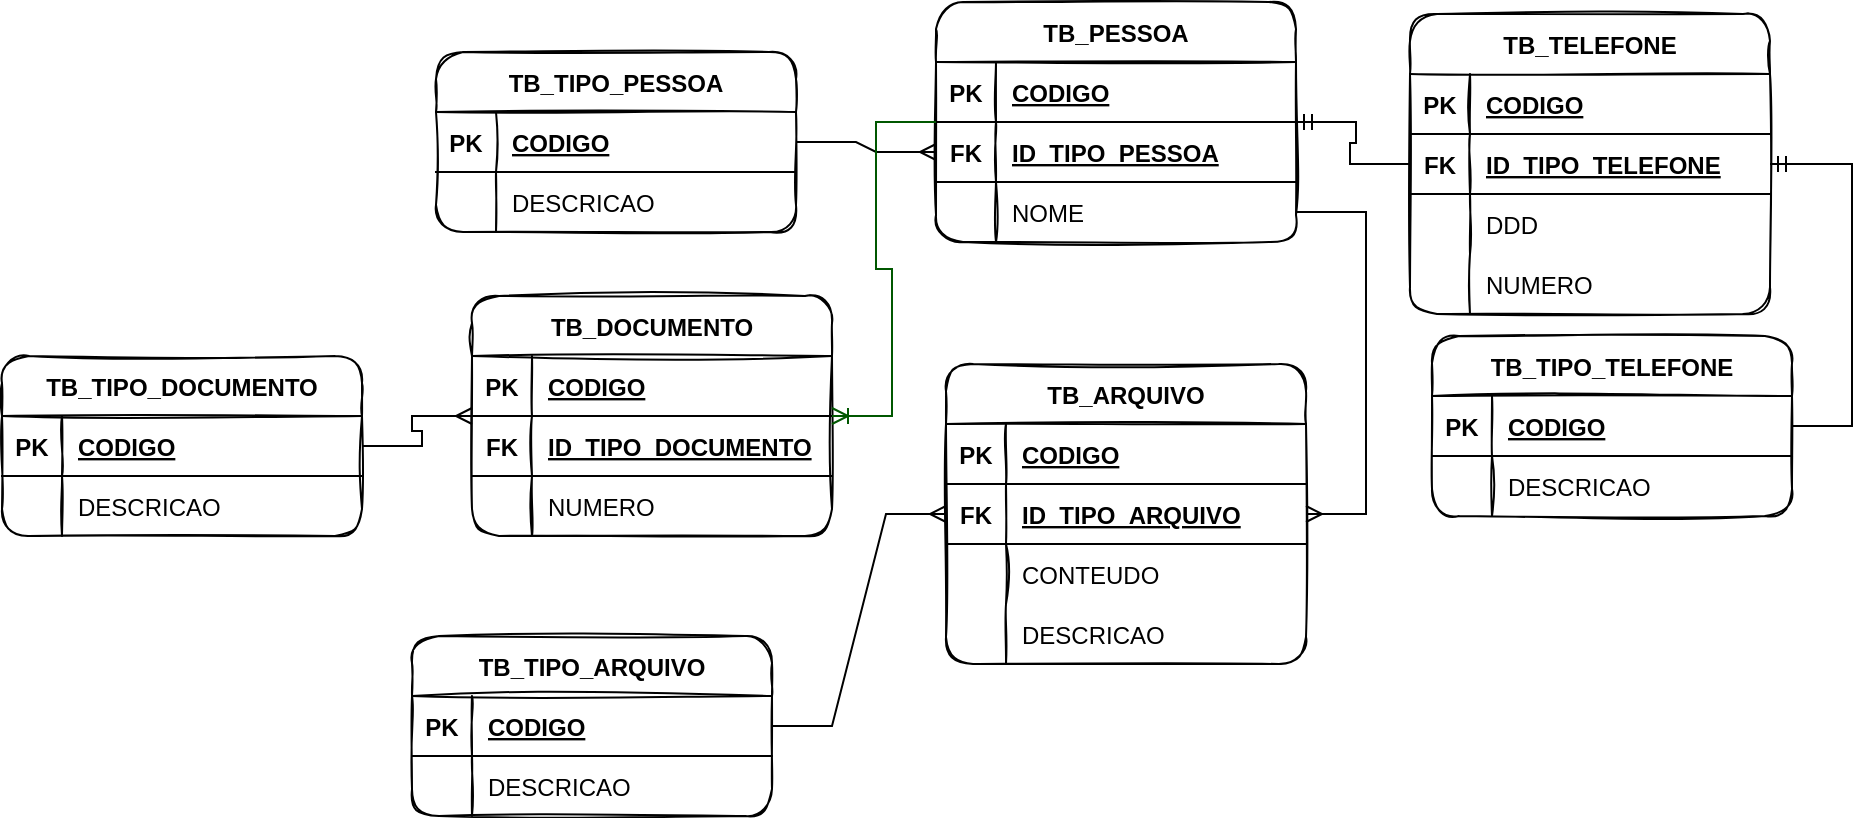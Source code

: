 <mxfile version="20.2.3" type="device"><diagram id="gbdtnGiiOs5wMN8Bx1P-" name="Página-1"><mxGraphModel dx="899" dy="329" grid="0" gridSize="10" guides="1" tooltips="1" connect="1" arrows="1" fold="1" page="0" pageScale="1" pageWidth="827" pageHeight="1169" background="none" math="0" shadow="0"><root><mxCell id="0"/><mxCell id="1" parent="0"/><mxCell id="xlBBFFS-6cM90oyq7cfS-1" value="TB_PESSOA" style="shape=table;startSize=30;container=1;collapsible=1;childLayout=tableLayout;fixedRows=1;rowLines=0;fontStyle=1;align=center;resizeLast=1;gradientColor=none;swimlaneFillColor=none;rounded=1;shadow=0;sketch=1;" parent="1" vertex="1"><mxGeometry x="289" y="20" width="180" height="120" as="geometry"/></mxCell><mxCell id="xlBBFFS-6cM90oyq7cfS-2" value="" style="shape=tableRow;horizontal=0;startSize=0;swimlaneHead=0;swimlaneBody=0;fillColor=none;collapsible=0;dropTarget=0;points=[[0,0.5],[1,0.5]];portConstraint=eastwest;top=0;left=0;right=0;bottom=1;" parent="xlBBFFS-6cM90oyq7cfS-1" vertex="1"><mxGeometry y="30" width="180" height="30" as="geometry"/></mxCell><mxCell id="xlBBFFS-6cM90oyq7cfS-3" value="PK" style="shape=partialRectangle;connectable=0;fillColor=none;top=0;left=0;bottom=0;right=0;fontStyle=1;overflow=hidden;" parent="xlBBFFS-6cM90oyq7cfS-2" vertex="1"><mxGeometry width="30" height="30" as="geometry"><mxRectangle width="30" height="30" as="alternateBounds"/></mxGeometry></mxCell><mxCell id="xlBBFFS-6cM90oyq7cfS-4" value="CODIGO" style="shape=partialRectangle;connectable=0;fillColor=none;top=0;left=0;bottom=0;right=0;align=left;spacingLeft=6;fontStyle=5;overflow=hidden;" parent="xlBBFFS-6cM90oyq7cfS-2" vertex="1"><mxGeometry x="30" width="150" height="30" as="geometry"><mxRectangle width="150" height="30" as="alternateBounds"/></mxGeometry></mxCell><mxCell id="xlBBFFS-6cM90oyq7cfS-21" value="" style="shape=tableRow;horizontal=0;startSize=0;swimlaneHead=0;swimlaneBody=0;fillColor=none;collapsible=0;dropTarget=0;points=[[0,0.5],[1,0.5]];portConstraint=eastwest;top=0;left=0;right=0;bottom=1;" parent="xlBBFFS-6cM90oyq7cfS-1" vertex="1"><mxGeometry y="60" width="180" height="30" as="geometry"/></mxCell><mxCell id="xlBBFFS-6cM90oyq7cfS-22" value="FK" style="shape=partialRectangle;connectable=0;fillColor=none;top=0;left=0;bottom=0;right=0;fontStyle=1;overflow=hidden;" parent="xlBBFFS-6cM90oyq7cfS-21" vertex="1"><mxGeometry width="30" height="30" as="geometry"><mxRectangle width="30" height="30" as="alternateBounds"/></mxGeometry></mxCell><mxCell id="xlBBFFS-6cM90oyq7cfS-23" value="ID_TIPO_PESSOA" style="shape=partialRectangle;connectable=0;fillColor=none;top=0;left=0;bottom=0;right=0;align=left;spacingLeft=6;fontStyle=5;overflow=hidden;" parent="xlBBFFS-6cM90oyq7cfS-21" vertex="1"><mxGeometry x="30" width="150" height="30" as="geometry"><mxRectangle width="150" height="30" as="alternateBounds"/></mxGeometry></mxCell><mxCell id="xlBBFFS-6cM90oyq7cfS-5" value="" style="shape=tableRow;horizontal=0;startSize=0;swimlaneHead=0;swimlaneBody=0;fillColor=none;collapsible=0;dropTarget=0;points=[[0,0.5],[1,0.5]];portConstraint=eastwest;top=0;left=0;right=0;bottom=0;" parent="xlBBFFS-6cM90oyq7cfS-1" vertex="1"><mxGeometry y="90" width="180" height="30" as="geometry"/></mxCell><mxCell id="xlBBFFS-6cM90oyq7cfS-6" value="" style="shape=partialRectangle;connectable=0;fillColor=none;top=0;left=0;bottom=0;right=0;editable=1;overflow=hidden;" parent="xlBBFFS-6cM90oyq7cfS-5" vertex="1"><mxGeometry width="30" height="30" as="geometry"><mxRectangle width="30" height="30" as="alternateBounds"/></mxGeometry></mxCell><mxCell id="xlBBFFS-6cM90oyq7cfS-7" value="NOME" style="shape=partialRectangle;connectable=0;fillColor=none;top=0;left=0;bottom=0;right=0;align=left;spacingLeft=6;overflow=hidden;" parent="xlBBFFS-6cM90oyq7cfS-5" vertex="1"><mxGeometry x="30" width="150" height="30" as="geometry"><mxRectangle width="150" height="30" as="alternateBounds"/></mxGeometry></mxCell><mxCell id="xlBBFFS-6cM90oyq7cfS-14" value="TB_TIPO_PESSOA" style="shape=table;startSize=30;container=1;collapsible=1;childLayout=tableLayout;fixedRows=1;rowLines=0;fontStyle=1;align=center;resizeLast=1;gradientColor=none;swimlaneFillColor=none;rounded=1;shadow=0;sketch=1;" parent="1" vertex="1"><mxGeometry x="39" y="45" width="180" height="90" as="geometry"/></mxCell><mxCell id="xlBBFFS-6cM90oyq7cfS-15" value="" style="shape=tableRow;horizontal=0;startSize=0;swimlaneHead=0;swimlaneBody=0;fillColor=none;collapsible=0;dropTarget=0;points=[[0,0.5],[1,0.5]];portConstraint=eastwest;top=0;left=0;right=0;bottom=1;" parent="xlBBFFS-6cM90oyq7cfS-14" vertex="1"><mxGeometry y="30" width="180" height="30" as="geometry"/></mxCell><mxCell id="xlBBFFS-6cM90oyq7cfS-16" value="PK" style="shape=partialRectangle;connectable=0;fillColor=none;top=0;left=0;bottom=0;right=0;fontStyle=1;overflow=hidden;" parent="xlBBFFS-6cM90oyq7cfS-15" vertex="1"><mxGeometry width="30" height="30" as="geometry"><mxRectangle width="30" height="30" as="alternateBounds"/></mxGeometry></mxCell><mxCell id="xlBBFFS-6cM90oyq7cfS-17" value="CODIGO" style="shape=partialRectangle;connectable=0;fillColor=none;top=0;left=0;bottom=0;right=0;align=left;spacingLeft=6;fontStyle=5;overflow=hidden;" parent="xlBBFFS-6cM90oyq7cfS-15" vertex="1"><mxGeometry x="30" width="150" height="30" as="geometry"><mxRectangle width="150" height="30" as="alternateBounds"/></mxGeometry></mxCell><mxCell id="xlBBFFS-6cM90oyq7cfS-18" value="" style="shape=tableRow;horizontal=0;startSize=0;swimlaneHead=0;swimlaneBody=0;fillColor=none;collapsible=0;dropTarget=0;points=[[0,0.5],[1,0.5]];portConstraint=eastwest;top=0;left=0;right=0;bottom=0;" parent="xlBBFFS-6cM90oyq7cfS-14" vertex="1"><mxGeometry y="60" width="180" height="30" as="geometry"/></mxCell><mxCell id="xlBBFFS-6cM90oyq7cfS-19" value="" style="shape=partialRectangle;connectable=0;fillColor=none;top=0;left=0;bottom=0;right=0;editable=1;overflow=hidden;" parent="xlBBFFS-6cM90oyq7cfS-18" vertex="1"><mxGeometry width="30" height="30" as="geometry"><mxRectangle width="30" height="30" as="alternateBounds"/></mxGeometry></mxCell><mxCell id="xlBBFFS-6cM90oyq7cfS-20" value="DESCRICAO" style="shape=partialRectangle;connectable=0;fillColor=none;top=0;left=0;bottom=0;right=0;align=left;spacingLeft=6;overflow=hidden;" parent="xlBBFFS-6cM90oyq7cfS-18" vertex="1"><mxGeometry x="30" width="150" height="30" as="geometry"><mxRectangle width="150" height="30" as="alternateBounds"/></mxGeometry></mxCell><mxCell id="xlBBFFS-6cM90oyq7cfS-29" value="" style="edgeStyle=entityRelationEdgeStyle;fontSize=12;html=1;endArrow=ERmany;rounded=0;" parent="1" source="xlBBFFS-6cM90oyq7cfS-14" target="xlBBFFS-6cM90oyq7cfS-21" edge="1"><mxGeometry width="100" height="100" relative="1" as="geometry"><mxPoint x="362" y="246" as="sourcePoint"/><mxPoint x="462" y="146" as="targetPoint"/></mxGeometry></mxCell><mxCell id="xlBBFFS-6cM90oyq7cfS-30" value="TB_TELEFONE" style="shape=table;startSize=30;container=1;collapsible=1;childLayout=tableLayout;fixedRows=1;rowLines=0;fontStyle=1;align=center;resizeLast=1;gradientColor=none;swimlaneFillColor=none;rounded=1;shadow=0;sketch=1;" parent="1" vertex="1"><mxGeometry x="526" y="26" width="180" height="150" as="geometry"/></mxCell><mxCell id="xlBBFFS-6cM90oyq7cfS-31" value="" style="shape=tableRow;horizontal=0;startSize=0;swimlaneHead=0;swimlaneBody=0;fillColor=none;collapsible=0;dropTarget=0;points=[[0,0.5],[1,0.5]];portConstraint=eastwest;top=0;left=0;right=0;bottom=1;" parent="xlBBFFS-6cM90oyq7cfS-30" vertex="1"><mxGeometry y="30" width="180" height="30" as="geometry"/></mxCell><mxCell id="xlBBFFS-6cM90oyq7cfS-32" value="PK" style="shape=partialRectangle;connectable=0;fillColor=none;top=0;left=0;bottom=0;right=0;fontStyle=1;overflow=hidden;" parent="xlBBFFS-6cM90oyq7cfS-31" vertex="1"><mxGeometry width="30" height="30" as="geometry"><mxRectangle width="30" height="30" as="alternateBounds"/></mxGeometry></mxCell><mxCell id="xlBBFFS-6cM90oyq7cfS-33" value="CODIGO" style="shape=partialRectangle;connectable=0;fillColor=none;top=0;left=0;bottom=0;right=0;align=left;spacingLeft=6;fontStyle=5;overflow=hidden;" parent="xlBBFFS-6cM90oyq7cfS-31" vertex="1"><mxGeometry x="30" width="150" height="30" as="geometry"><mxRectangle width="150" height="30" as="alternateBounds"/></mxGeometry></mxCell><mxCell id="xlBBFFS-6cM90oyq7cfS-34" value="" style="shape=tableRow;horizontal=0;startSize=0;swimlaneHead=0;swimlaneBody=0;fillColor=none;collapsible=0;dropTarget=0;points=[[0,0.5],[1,0.5]];portConstraint=eastwest;top=0;left=0;right=0;bottom=1;" parent="xlBBFFS-6cM90oyq7cfS-30" vertex="1"><mxGeometry y="60" width="180" height="30" as="geometry"/></mxCell><mxCell id="xlBBFFS-6cM90oyq7cfS-35" value="FK" style="shape=partialRectangle;connectable=0;fillColor=none;top=0;left=0;bottom=0;right=0;fontStyle=1;overflow=hidden;" parent="xlBBFFS-6cM90oyq7cfS-34" vertex="1"><mxGeometry width="30" height="30" as="geometry"><mxRectangle width="30" height="30" as="alternateBounds"/></mxGeometry></mxCell><mxCell id="xlBBFFS-6cM90oyq7cfS-36" value="ID_TIPO_TELEFONE" style="shape=partialRectangle;connectable=0;fillColor=none;top=0;left=0;bottom=0;right=0;align=left;spacingLeft=6;fontStyle=5;overflow=hidden;" parent="xlBBFFS-6cM90oyq7cfS-34" vertex="1"><mxGeometry x="30" width="150" height="30" as="geometry"><mxRectangle width="150" height="30" as="alternateBounds"/></mxGeometry></mxCell><mxCell id="xlBBFFS-6cM90oyq7cfS-37" value="" style="shape=tableRow;horizontal=0;startSize=0;swimlaneHead=0;swimlaneBody=0;fillColor=none;collapsible=0;dropTarget=0;points=[[0,0.5],[1,0.5]];portConstraint=eastwest;top=0;left=0;right=0;bottom=0;" parent="xlBBFFS-6cM90oyq7cfS-30" vertex="1"><mxGeometry y="90" width="180" height="30" as="geometry"/></mxCell><mxCell id="xlBBFFS-6cM90oyq7cfS-38" value="" style="shape=partialRectangle;connectable=0;fillColor=none;top=0;left=0;bottom=0;right=0;editable=1;overflow=hidden;" parent="xlBBFFS-6cM90oyq7cfS-37" vertex="1"><mxGeometry width="30" height="30" as="geometry"><mxRectangle width="30" height="30" as="alternateBounds"/></mxGeometry></mxCell><mxCell id="xlBBFFS-6cM90oyq7cfS-39" value="DDD" style="shape=partialRectangle;connectable=0;fillColor=none;top=0;left=0;bottom=0;right=0;align=left;spacingLeft=6;overflow=hidden;" parent="xlBBFFS-6cM90oyq7cfS-37" vertex="1"><mxGeometry x="30" width="150" height="30" as="geometry"><mxRectangle width="150" height="30" as="alternateBounds"/></mxGeometry></mxCell><mxCell id="xlBBFFS-6cM90oyq7cfS-40" value="" style="shape=tableRow;horizontal=0;startSize=0;swimlaneHead=0;swimlaneBody=0;fillColor=none;collapsible=0;dropTarget=0;points=[[0,0.5],[1,0.5]];portConstraint=eastwest;top=0;left=0;right=0;bottom=0;" parent="xlBBFFS-6cM90oyq7cfS-30" vertex="1"><mxGeometry y="120" width="180" height="30" as="geometry"/></mxCell><mxCell id="xlBBFFS-6cM90oyq7cfS-41" value="" style="shape=partialRectangle;connectable=0;fillColor=none;top=0;left=0;bottom=0;right=0;editable=1;overflow=hidden;" parent="xlBBFFS-6cM90oyq7cfS-40" vertex="1"><mxGeometry width="30" height="30" as="geometry"><mxRectangle width="30" height="30" as="alternateBounds"/></mxGeometry></mxCell><mxCell id="xlBBFFS-6cM90oyq7cfS-42" value="NUMERO" style="shape=partialRectangle;connectable=0;fillColor=none;top=0;left=0;bottom=0;right=0;align=left;spacingLeft=6;overflow=hidden;" parent="xlBBFFS-6cM90oyq7cfS-40" vertex="1"><mxGeometry x="30" width="150" height="30" as="geometry"><mxRectangle width="150" height="30" as="alternateBounds"/></mxGeometry></mxCell><mxCell id="xlBBFFS-6cM90oyq7cfS-43" value="TB_TIPO_TELEFONE" style="shape=table;startSize=30;container=1;collapsible=1;childLayout=tableLayout;fixedRows=1;rowLines=0;fontStyle=1;align=center;resizeLast=1;gradientColor=none;swimlaneFillColor=none;rounded=1;shadow=0;sketch=1;" parent="1" vertex="1"><mxGeometry x="537" y="187" width="180" height="90" as="geometry"/></mxCell><mxCell id="xlBBFFS-6cM90oyq7cfS-44" value="" style="shape=tableRow;horizontal=0;startSize=0;swimlaneHead=0;swimlaneBody=0;fillColor=none;collapsible=0;dropTarget=0;points=[[0,0.5],[1,0.5]];portConstraint=eastwest;top=0;left=0;right=0;bottom=1;" parent="xlBBFFS-6cM90oyq7cfS-43" vertex="1"><mxGeometry y="30" width="180" height="30" as="geometry"/></mxCell><mxCell id="xlBBFFS-6cM90oyq7cfS-45" value="PK" style="shape=partialRectangle;connectable=0;fillColor=none;top=0;left=0;bottom=0;right=0;fontStyle=1;overflow=hidden;" parent="xlBBFFS-6cM90oyq7cfS-44" vertex="1"><mxGeometry width="30" height="30" as="geometry"><mxRectangle width="30" height="30" as="alternateBounds"/></mxGeometry></mxCell><mxCell id="xlBBFFS-6cM90oyq7cfS-46" value="CODIGO" style="shape=partialRectangle;connectable=0;fillColor=none;top=0;left=0;bottom=0;right=0;align=left;spacingLeft=6;fontStyle=5;overflow=hidden;" parent="xlBBFFS-6cM90oyq7cfS-44" vertex="1"><mxGeometry x="30" width="150" height="30" as="geometry"><mxRectangle width="150" height="30" as="alternateBounds"/></mxGeometry></mxCell><mxCell id="xlBBFFS-6cM90oyq7cfS-47" value="" style="shape=tableRow;horizontal=0;startSize=0;swimlaneHead=0;swimlaneBody=0;fillColor=none;collapsible=0;dropTarget=0;points=[[0,0.5],[1,0.5]];portConstraint=eastwest;top=0;left=0;right=0;bottom=0;" parent="xlBBFFS-6cM90oyq7cfS-43" vertex="1"><mxGeometry y="60" width="180" height="30" as="geometry"/></mxCell><mxCell id="xlBBFFS-6cM90oyq7cfS-48" value="" style="shape=partialRectangle;connectable=0;fillColor=none;top=0;left=0;bottom=0;right=0;editable=1;overflow=hidden;" parent="xlBBFFS-6cM90oyq7cfS-47" vertex="1"><mxGeometry width="30" height="30" as="geometry"><mxRectangle width="30" height="30" as="alternateBounds"/></mxGeometry></mxCell><mxCell id="xlBBFFS-6cM90oyq7cfS-49" value="DESCRICAO" style="shape=partialRectangle;connectable=0;fillColor=none;top=0;left=0;bottom=0;right=0;align=left;spacingLeft=6;overflow=hidden;" parent="xlBBFFS-6cM90oyq7cfS-47" vertex="1"><mxGeometry x="30" width="150" height="30" as="geometry"><mxRectangle width="150" height="30" as="alternateBounds"/></mxGeometry></mxCell><mxCell id="xlBBFFS-6cM90oyq7cfS-51" value="" style="edgeStyle=entityRelationEdgeStyle;fontSize=12;html=1;endArrow=ERmandOne;rounded=0;" parent="1" source="xlBBFFS-6cM90oyq7cfS-43" target="xlBBFFS-6cM90oyq7cfS-30" edge="1"><mxGeometry width="100" height="100" relative="1" as="geometry"><mxPoint x="421" y="246" as="sourcePoint"/><mxPoint x="521" y="146" as="targetPoint"/></mxGeometry></mxCell><mxCell id="xlBBFFS-6cM90oyq7cfS-52" value="" style="edgeStyle=entityRelationEdgeStyle;fontSize=12;html=1;endArrow=ERmandOne;rounded=0;" parent="1" source="xlBBFFS-6cM90oyq7cfS-30" target="xlBBFFS-6cM90oyq7cfS-1" edge="1"><mxGeometry width="100" height="100" relative="1" as="geometry"><mxPoint x="421" y="246" as="sourcePoint"/><mxPoint x="521" y="146" as="targetPoint"/></mxGeometry></mxCell><mxCell id="xlBBFFS-6cM90oyq7cfS-53" value="TB_DOCUMENTO" style="shape=table;startSize=30;container=1;collapsible=1;childLayout=tableLayout;fixedRows=1;rowLines=0;fontStyle=1;align=center;resizeLast=1;gradientColor=none;swimlaneFillColor=none;rounded=1;shadow=0;sketch=1;" parent="1" vertex="1"><mxGeometry x="57" y="167" width="180" height="120" as="geometry"/></mxCell><mxCell id="xlBBFFS-6cM90oyq7cfS-54" value="" style="shape=tableRow;horizontal=0;startSize=0;swimlaneHead=0;swimlaneBody=0;fillColor=none;collapsible=0;dropTarget=0;points=[[0,0.5],[1,0.5]];portConstraint=eastwest;top=0;left=0;right=0;bottom=1;" parent="xlBBFFS-6cM90oyq7cfS-53" vertex="1"><mxGeometry y="30" width="180" height="30" as="geometry"/></mxCell><mxCell id="xlBBFFS-6cM90oyq7cfS-55" value="PK" style="shape=partialRectangle;connectable=0;fillColor=none;top=0;left=0;bottom=0;right=0;fontStyle=1;overflow=hidden;" parent="xlBBFFS-6cM90oyq7cfS-54" vertex="1"><mxGeometry width="30" height="30" as="geometry"><mxRectangle width="30" height="30" as="alternateBounds"/></mxGeometry></mxCell><mxCell id="xlBBFFS-6cM90oyq7cfS-56" value="CODIGO" style="shape=partialRectangle;connectable=0;fillColor=none;top=0;left=0;bottom=0;right=0;align=left;spacingLeft=6;fontStyle=5;overflow=hidden;" parent="xlBBFFS-6cM90oyq7cfS-54" vertex="1"><mxGeometry x="30" width="150" height="30" as="geometry"><mxRectangle width="150" height="30" as="alternateBounds"/></mxGeometry></mxCell><mxCell id="xlBBFFS-6cM90oyq7cfS-57" value="" style="shape=tableRow;horizontal=0;startSize=0;swimlaneHead=0;swimlaneBody=0;fillColor=none;collapsible=0;dropTarget=0;points=[[0,0.5],[1,0.5]];portConstraint=eastwest;top=0;left=0;right=0;bottom=1;" parent="xlBBFFS-6cM90oyq7cfS-53" vertex="1"><mxGeometry y="60" width="180" height="30" as="geometry"/></mxCell><mxCell id="xlBBFFS-6cM90oyq7cfS-58" value="FK" style="shape=partialRectangle;connectable=0;fillColor=none;top=0;left=0;bottom=0;right=0;fontStyle=1;overflow=hidden;" parent="xlBBFFS-6cM90oyq7cfS-57" vertex="1"><mxGeometry width="30" height="30" as="geometry"><mxRectangle width="30" height="30" as="alternateBounds"/></mxGeometry></mxCell><mxCell id="xlBBFFS-6cM90oyq7cfS-59" value="ID_TIPO_DOCUMENTO" style="shape=partialRectangle;connectable=0;fillColor=none;top=0;left=0;bottom=0;right=0;align=left;spacingLeft=6;fontStyle=5;overflow=hidden;" parent="xlBBFFS-6cM90oyq7cfS-57" vertex="1"><mxGeometry x="30" width="150" height="30" as="geometry"><mxRectangle width="150" height="30" as="alternateBounds"/></mxGeometry></mxCell><mxCell id="xlBBFFS-6cM90oyq7cfS-60" value="" style="shape=tableRow;horizontal=0;startSize=0;swimlaneHead=0;swimlaneBody=0;fillColor=none;collapsible=0;dropTarget=0;points=[[0,0.5],[1,0.5]];portConstraint=eastwest;top=0;left=0;right=0;bottom=0;" parent="xlBBFFS-6cM90oyq7cfS-53" vertex="1"><mxGeometry y="90" width="180" height="30" as="geometry"/></mxCell><mxCell id="xlBBFFS-6cM90oyq7cfS-61" value="" style="shape=partialRectangle;connectable=0;fillColor=none;top=0;left=0;bottom=0;right=0;editable=1;overflow=hidden;" parent="xlBBFFS-6cM90oyq7cfS-60" vertex="1"><mxGeometry width="30" height="30" as="geometry"><mxRectangle width="30" height="30" as="alternateBounds"/></mxGeometry></mxCell><mxCell id="xlBBFFS-6cM90oyq7cfS-62" value="NUMERO" style="shape=partialRectangle;connectable=0;fillColor=none;top=0;left=0;bottom=0;right=0;align=left;spacingLeft=6;overflow=hidden;" parent="xlBBFFS-6cM90oyq7cfS-60" vertex="1"><mxGeometry x="30" width="150" height="30" as="geometry"><mxRectangle width="150" height="30" as="alternateBounds"/></mxGeometry></mxCell><mxCell id="xlBBFFS-6cM90oyq7cfS-68" value="" style="edgeStyle=entityRelationEdgeStyle;fontSize=12;html=1;endArrow=ERoneToMany;rounded=0;fillColor=#008a00;strokeColor=#005700;" parent="1" source="xlBBFFS-6cM90oyq7cfS-1" target="xlBBFFS-6cM90oyq7cfS-53" edge="1"><mxGeometry width="100" height="100" relative="1" as="geometry"><mxPoint x="421" y="224" as="sourcePoint"/><mxPoint x="521" y="124" as="targetPoint"/></mxGeometry></mxCell><mxCell id="xlBBFFS-6cM90oyq7cfS-69" value="TB_TIPO_DOCUMENTO" style="shape=table;startSize=30;container=1;collapsible=1;childLayout=tableLayout;fixedRows=1;rowLines=0;fontStyle=1;align=center;resizeLast=1;gradientColor=none;swimlaneFillColor=none;rounded=1;shadow=0;sketch=1;" parent="1" vertex="1"><mxGeometry x="-178" y="197" width="180" height="90" as="geometry"/></mxCell><mxCell id="xlBBFFS-6cM90oyq7cfS-70" value="" style="shape=tableRow;horizontal=0;startSize=0;swimlaneHead=0;swimlaneBody=0;fillColor=none;collapsible=0;dropTarget=0;points=[[0,0.5],[1,0.5]];portConstraint=eastwest;top=0;left=0;right=0;bottom=1;" parent="xlBBFFS-6cM90oyq7cfS-69" vertex="1"><mxGeometry y="30" width="180" height="30" as="geometry"/></mxCell><mxCell id="xlBBFFS-6cM90oyq7cfS-71" value="PK" style="shape=partialRectangle;connectable=0;fillColor=none;top=0;left=0;bottom=0;right=0;fontStyle=1;overflow=hidden;" parent="xlBBFFS-6cM90oyq7cfS-70" vertex="1"><mxGeometry width="30" height="30" as="geometry"><mxRectangle width="30" height="30" as="alternateBounds"/></mxGeometry></mxCell><mxCell id="xlBBFFS-6cM90oyq7cfS-72" value="CODIGO" style="shape=partialRectangle;connectable=0;fillColor=none;top=0;left=0;bottom=0;right=0;align=left;spacingLeft=6;fontStyle=5;overflow=hidden;" parent="xlBBFFS-6cM90oyq7cfS-70" vertex="1"><mxGeometry x="30" width="150" height="30" as="geometry"><mxRectangle width="150" height="30" as="alternateBounds"/></mxGeometry></mxCell><mxCell id="xlBBFFS-6cM90oyq7cfS-73" value="" style="shape=tableRow;horizontal=0;startSize=0;swimlaneHead=0;swimlaneBody=0;fillColor=none;collapsible=0;dropTarget=0;points=[[0,0.5],[1,0.5]];portConstraint=eastwest;top=0;left=0;right=0;bottom=0;" parent="xlBBFFS-6cM90oyq7cfS-69" vertex="1"><mxGeometry y="60" width="180" height="30" as="geometry"/></mxCell><mxCell id="xlBBFFS-6cM90oyq7cfS-74" value="" style="shape=partialRectangle;connectable=0;fillColor=none;top=0;left=0;bottom=0;right=0;editable=1;overflow=hidden;" parent="xlBBFFS-6cM90oyq7cfS-73" vertex="1"><mxGeometry width="30" height="30" as="geometry"><mxRectangle width="30" height="30" as="alternateBounds"/></mxGeometry></mxCell><mxCell id="xlBBFFS-6cM90oyq7cfS-75" value="DESCRICAO" style="shape=partialRectangle;connectable=0;fillColor=none;top=0;left=0;bottom=0;right=0;align=left;spacingLeft=6;overflow=hidden;" parent="xlBBFFS-6cM90oyq7cfS-73" vertex="1"><mxGeometry x="30" width="150" height="30" as="geometry"><mxRectangle width="150" height="30" as="alternateBounds"/></mxGeometry></mxCell><mxCell id="xlBBFFS-6cM90oyq7cfS-76" value="" style="edgeStyle=entityRelationEdgeStyle;fontSize=12;html=1;endArrow=ERmany;rounded=0;" parent="1" source="xlBBFFS-6cM90oyq7cfS-69" target="xlBBFFS-6cM90oyq7cfS-53" edge="1"><mxGeometry width="100" height="100" relative="1" as="geometry"><mxPoint x="280" y="393" as="sourcePoint"/><mxPoint x="350" y="398" as="targetPoint"/></mxGeometry></mxCell><mxCell id="J3J4LzzGwIpEW8NfkYRI-1" value="TB_ARQUIVO" style="shape=table;startSize=30;container=1;collapsible=1;childLayout=tableLayout;fixedRows=1;rowLines=0;fontStyle=1;align=center;resizeLast=1;gradientColor=none;swimlaneFillColor=none;rounded=1;shadow=0;sketch=1;" vertex="1" parent="1"><mxGeometry x="294" y="201" width="180" height="150" as="geometry"/></mxCell><mxCell id="J3J4LzzGwIpEW8NfkYRI-2" value="" style="shape=tableRow;horizontal=0;startSize=0;swimlaneHead=0;swimlaneBody=0;fillColor=none;collapsible=0;dropTarget=0;points=[[0,0.5],[1,0.5]];portConstraint=eastwest;top=0;left=0;right=0;bottom=1;" vertex="1" parent="J3J4LzzGwIpEW8NfkYRI-1"><mxGeometry y="30" width="180" height="30" as="geometry"/></mxCell><mxCell id="J3J4LzzGwIpEW8NfkYRI-3" value="PK" style="shape=partialRectangle;connectable=0;fillColor=none;top=0;left=0;bottom=0;right=0;fontStyle=1;overflow=hidden;" vertex="1" parent="J3J4LzzGwIpEW8NfkYRI-2"><mxGeometry width="30" height="30" as="geometry"><mxRectangle width="30" height="30" as="alternateBounds"/></mxGeometry></mxCell><mxCell id="J3J4LzzGwIpEW8NfkYRI-4" value="CODIGO" style="shape=partialRectangle;connectable=0;fillColor=none;top=0;left=0;bottom=0;right=0;align=left;spacingLeft=6;fontStyle=5;overflow=hidden;" vertex="1" parent="J3J4LzzGwIpEW8NfkYRI-2"><mxGeometry x="30" width="150" height="30" as="geometry"><mxRectangle width="150" height="30" as="alternateBounds"/></mxGeometry></mxCell><mxCell id="J3J4LzzGwIpEW8NfkYRI-5" value="" style="shape=tableRow;horizontal=0;startSize=0;swimlaneHead=0;swimlaneBody=0;fillColor=none;collapsible=0;dropTarget=0;points=[[0,0.5],[1,0.5]];portConstraint=eastwest;top=0;left=0;right=0;bottom=1;" vertex="1" parent="J3J4LzzGwIpEW8NfkYRI-1"><mxGeometry y="60" width="180" height="30" as="geometry"/></mxCell><mxCell id="J3J4LzzGwIpEW8NfkYRI-6" value="FK" style="shape=partialRectangle;connectable=0;fillColor=none;top=0;left=0;bottom=0;right=0;fontStyle=1;overflow=hidden;" vertex="1" parent="J3J4LzzGwIpEW8NfkYRI-5"><mxGeometry width="30" height="30" as="geometry"><mxRectangle width="30" height="30" as="alternateBounds"/></mxGeometry></mxCell><mxCell id="J3J4LzzGwIpEW8NfkYRI-7" value="ID_TIPO_ARQUIVO" style="shape=partialRectangle;connectable=0;fillColor=none;top=0;left=0;bottom=0;right=0;align=left;spacingLeft=6;fontStyle=5;overflow=hidden;" vertex="1" parent="J3J4LzzGwIpEW8NfkYRI-5"><mxGeometry x="30" width="150" height="30" as="geometry"><mxRectangle width="150" height="30" as="alternateBounds"/></mxGeometry></mxCell><mxCell id="J3J4LzzGwIpEW8NfkYRI-8" value="" style="shape=tableRow;horizontal=0;startSize=0;swimlaneHead=0;swimlaneBody=0;fillColor=none;collapsible=0;dropTarget=0;points=[[0,0.5],[1,0.5]];portConstraint=eastwest;top=0;left=0;right=0;bottom=0;" vertex="1" parent="J3J4LzzGwIpEW8NfkYRI-1"><mxGeometry y="90" width="180" height="30" as="geometry"/></mxCell><mxCell id="J3J4LzzGwIpEW8NfkYRI-9" value="" style="shape=partialRectangle;connectable=0;fillColor=none;top=0;left=0;bottom=0;right=0;editable=1;overflow=hidden;" vertex="1" parent="J3J4LzzGwIpEW8NfkYRI-8"><mxGeometry width="30" height="30" as="geometry"><mxRectangle width="30" height="30" as="alternateBounds"/></mxGeometry></mxCell><mxCell id="J3J4LzzGwIpEW8NfkYRI-10" value="CONTEUDO" style="shape=partialRectangle;connectable=0;fillColor=none;top=0;left=0;bottom=0;right=0;align=left;spacingLeft=6;overflow=hidden;" vertex="1" parent="J3J4LzzGwIpEW8NfkYRI-8"><mxGeometry x="30" width="150" height="30" as="geometry"><mxRectangle width="150" height="30" as="alternateBounds"/></mxGeometry></mxCell><mxCell id="J3J4LzzGwIpEW8NfkYRI-33" value="" style="shape=tableRow;horizontal=0;startSize=0;swimlaneHead=0;swimlaneBody=0;fillColor=none;collapsible=0;dropTarget=0;points=[[0,0.5],[1,0.5]];portConstraint=eastwest;top=0;left=0;right=0;bottom=0;" vertex="1" parent="J3J4LzzGwIpEW8NfkYRI-1"><mxGeometry y="120" width="180" height="30" as="geometry"/></mxCell><mxCell id="J3J4LzzGwIpEW8NfkYRI-34" value="" style="shape=partialRectangle;connectable=0;fillColor=none;top=0;left=0;bottom=0;right=0;editable=1;overflow=hidden;" vertex="1" parent="J3J4LzzGwIpEW8NfkYRI-33"><mxGeometry width="30" height="30" as="geometry"><mxRectangle width="30" height="30" as="alternateBounds"/></mxGeometry></mxCell><mxCell id="J3J4LzzGwIpEW8NfkYRI-35" value="DESCRICAO" style="shape=partialRectangle;connectable=0;fillColor=none;top=0;left=0;bottom=0;right=0;align=left;spacingLeft=6;overflow=hidden;" vertex="1" parent="J3J4LzzGwIpEW8NfkYRI-33"><mxGeometry x="30" width="150" height="30" as="geometry"><mxRectangle width="150" height="30" as="alternateBounds"/></mxGeometry></mxCell><mxCell id="J3J4LzzGwIpEW8NfkYRI-11" value="TB_TIPO_ARQUIVO" style="shape=table;startSize=30;container=1;collapsible=1;childLayout=tableLayout;fixedRows=1;rowLines=0;fontStyle=1;align=center;resizeLast=1;gradientColor=none;swimlaneFillColor=none;rounded=1;shadow=0;sketch=1;" vertex="1" parent="1"><mxGeometry x="27" y="337" width="180" height="90" as="geometry"/></mxCell><mxCell id="J3J4LzzGwIpEW8NfkYRI-12" value="" style="shape=tableRow;horizontal=0;startSize=0;swimlaneHead=0;swimlaneBody=0;fillColor=none;collapsible=0;dropTarget=0;points=[[0,0.5],[1,0.5]];portConstraint=eastwest;top=0;left=0;right=0;bottom=1;" vertex="1" parent="J3J4LzzGwIpEW8NfkYRI-11"><mxGeometry y="30" width="180" height="30" as="geometry"/></mxCell><mxCell id="J3J4LzzGwIpEW8NfkYRI-13" value="PK" style="shape=partialRectangle;connectable=0;fillColor=none;top=0;left=0;bottom=0;right=0;fontStyle=1;overflow=hidden;" vertex="1" parent="J3J4LzzGwIpEW8NfkYRI-12"><mxGeometry width="30" height="30" as="geometry"><mxRectangle width="30" height="30" as="alternateBounds"/></mxGeometry></mxCell><mxCell id="J3J4LzzGwIpEW8NfkYRI-14" value="CODIGO" style="shape=partialRectangle;connectable=0;fillColor=none;top=0;left=0;bottom=0;right=0;align=left;spacingLeft=6;fontStyle=5;overflow=hidden;" vertex="1" parent="J3J4LzzGwIpEW8NfkYRI-12"><mxGeometry x="30" width="150" height="30" as="geometry"><mxRectangle width="150" height="30" as="alternateBounds"/></mxGeometry></mxCell><mxCell id="J3J4LzzGwIpEW8NfkYRI-18" value="" style="shape=tableRow;horizontal=0;startSize=0;swimlaneHead=0;swimlaneBody=0;fillColor=none;collapsible=0;dropTarget=0;points=[[0,0.5],[1,0.5]];portConstraint=eastwest;top=0;left=0;right=0;bottom=0;" vertex="1" parent="J3J4LzzGwIpEW8NfkYRI-11"><mxGeometry y="60" width="180" height="30" as="geometry"/></mxCell><mxCell id="J3J4LzzGwIpEW8NfkYRI-19" value="" style="shape=partialRectangle;connectable=0;fillColor=none;top=0;left=0;bottom=0;right=0;editable=1;overflow=hidden;" vertex="1" parent="J3J4LzzGwIpEW8NfkYRI-18"><mxGeometry width="30" height="30" as="geometry"><mxRectangle width="30" height="30" as="alternateBounds"/></mxGeometry></mxCell><mxCell id="J3J4LzzGwIpEW8NfkYRI-20" value="DESCRICAO" style="shape=partialRectangle;connectable=0;fillColor=none;top=0;left=0;bottom=0;right=0;align=left;spacingLeft=6;overflow=hidden;" vertex="1" parent="J3J4LzzGwIpEW8NfkYRI-18"><mxGeometry x="30" width="150" height="30" as="geometry"><mxRectangle width="150" height="30" as="alternateBounds"/></mxGeometry></mxCell><mxCell id="J3J4LzzGwIpEW8NfkYRI-21" value="" style="edgeStyle=entityRelationEdgeStyle;fontSize=12;html=1;endArrow=ERmany;rounded=0;" edge="1" parent="1" source="J3J4LzzGwIpEW8NfkYRI-11" target="J3J4LzzGwIpEW8NfkYRI-1"><mxGeometry width="100" height="100" relative="1" as="geometry"><mxPoint x="239" y="470" as="sourcePoint"/><mxPoint x="247" y="322" as="targetPoint"/></mxGeometry></mxCell><mxCell id="J3J4LzzGwIpEW8NfkYRI-32" value="" style="edgeStyle=entityRelationEdgeStyle;fontSize=12;html=1;endArrow=ERmany;rounded=0;" edge="1" parent="1" source="xlBBFFS-6cM90oyq7cfS-5" target="J3J4LzzGwIpEW8NfkYRI-1"><mxGeometry width="100" height="100" relative="1" as="geometry"><mxPoint x="339" y="217" as="sourcePoint"/><mxPoint x="409" y="222" as="targetPoint"/></mxGeometry></mxCell></root></mxGraphModel></diagram></mxfile>